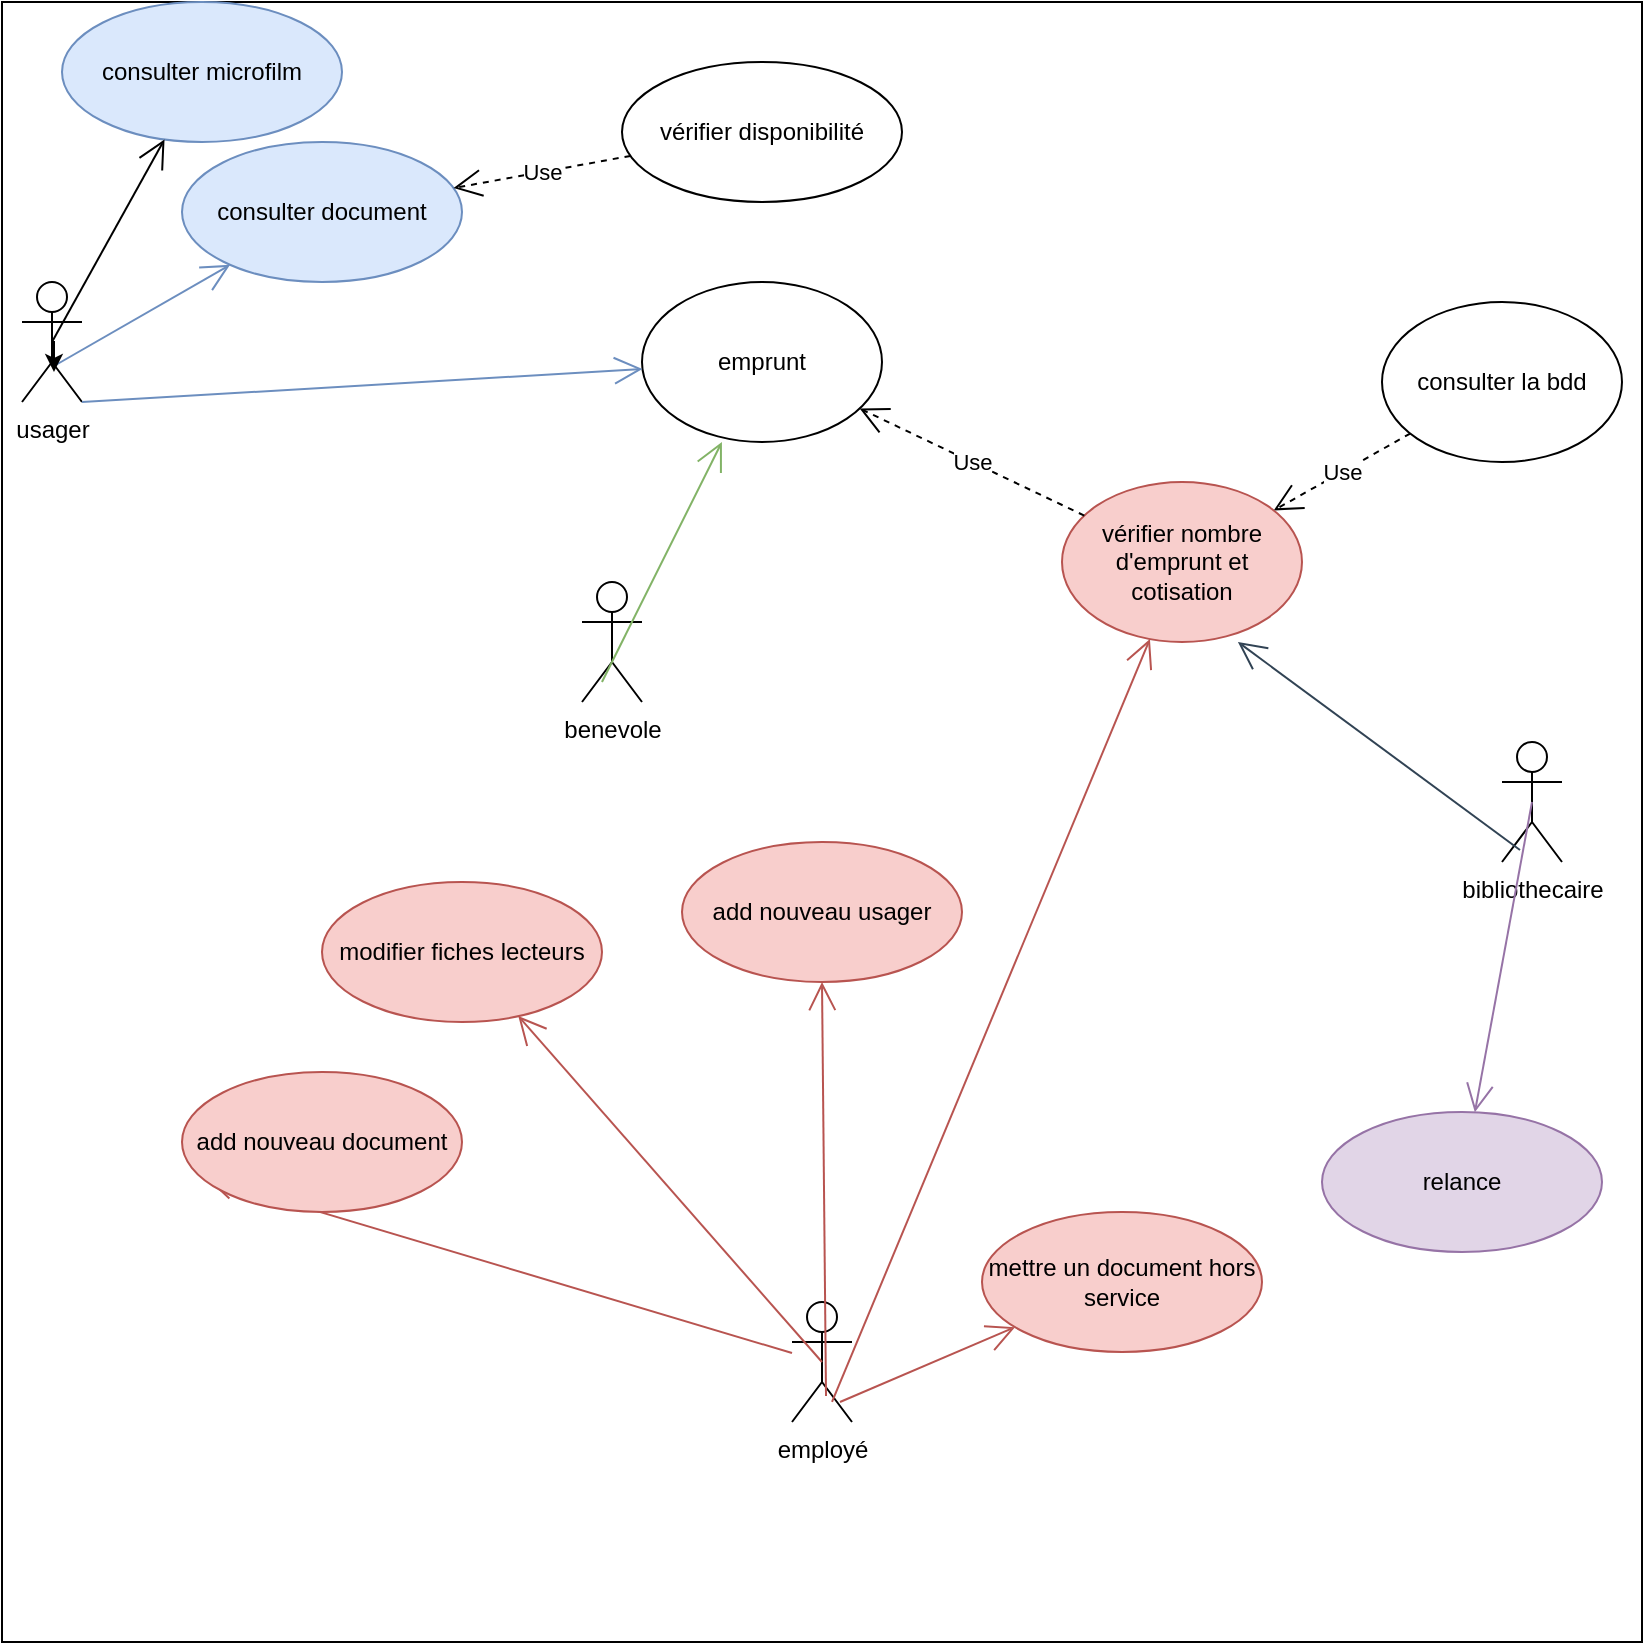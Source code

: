 <mxfile version="14.2.4" type="github">
  <diagram id="dutsK4isTf-zi3D74Xx_" name="Page-1">
    <mxGraphModel dx="1182" dy="1864" grid="1" gridSize="10" guides="1" tooltips="1" connect="1" arrows="1" fold="1" page="1" pageScale="1" pageWidth="850" pageHeight="1100" math="0" shadow="0">
      <root>
        <mxCell id="0" />
        <mxCell id="1" parent="0" />
        <mxCell id="kH1T388jV72Jrz55Pmgw-8" value="" style="whiteSpace=wrap;html=1;aspect=fixed;" vertex="1" parent="1">
          <mxGeometry x="160" y="-40" width="820" height="820" as="geometry" />
        </mxCell>
        <mxCell id="kH1T388jV72Jrz55Pmgw-1" value="usager" style="shape=umlActor;verticalLabelPosition=bottom;verticalAlign=top;html=1;" vertex="1" parent="1">
          <mxGeometry x="170" y="100" width="30" height="60" as="geometry" />
        </mxCell>
        <mxCell id="kH1T388jV72Jrz55Pmgw-4" value="employé" style="shape=umlActor;verticalLabelPosition=bottom;verticalAlign=top;html=1;" vertex="1" parent="1">
          <mxGeometry x="555" y="610" width="30" height="60" as="geometry" />
        </mxCell>
        <mxCell id="kH1T388jV72Jrz55Pmgw-5" value="benevole" style="shape=umlActor;verticalLabelPosition=bottom;verticalAlign=top;html=1;" vertex="1" parent="1">
          <mxGeometry x="450" y="250" width="30" height="60" as="geometry" />
        </mxCell>
        <mxCell id="kH1T388jV72Jrz55Pmgw-6" value="bibliothecaire" style="shape=umlActor;verticalLabelPosition=bottom;verticalAlign=top;html=1;" vertex="1" parent="1">
          <mxGeometry x="910" y="330" width="30" height="60" as="geometry" />
        </mxCell>
        <mxCell id="kH1T388jV72Jrz55Pmgw-7" value="emprunt" style="ellipse;whiteSpace=wrap;html=1;" vertex="1" parent="1">
          <mxGeometry x="480" y="100" width="120" height="80" as="geometry" />
        </mxCell>
        <mxCell id="kH1T388jV72Jrz55Pmgw-9" value="consulter la bdd" style="ellipse;whiteSpace=wrap;html=1;" vertex="1" parent="1">
          <mxGeometry x="850" y="110" width="120" height="80" as="geometry" />
        </mxCell>
        <mxCell id="kH1T388jV72Jrz55Pmgw-10" value="Use" style="endArrow=open;endSize=12;dashed=1;html=1;" edge="1" parent="1" source="kH1T388jV72Jrz55Pmgw-9" target="kH1T388jV72Jrz55Pmgw-11">
          <mxGeometry width="160" relative="1" as="geometry">
            <mxPoint x="340" y="330" as="sourcePoint" />
            <mxPoint x="500" y="330" as="targetPoint" />
          </mxGeometry>
        </mxCell>
        <mxCell id="kH1T388jV72Jrz55Pmgw-11" value="vérifier nombre d&#39;emprunt et cotisation" style="ellipse;whiteSpace=wrap;html=1;fillColor=#f8cecc;strokeColor=#b85450;" vertex="1" parent="1">
          <mxGeometry x="690" y="200" width="120" height="80" as="geometry" />
        </mxCell>
        <mxCell id="kH1T388jV72Jrz55Pmgw-12" value="Use" style="endArrow=open;endSize=12;dashed=1;html=1;" edge="1" parent="1" source="kH1T388jV72Jrz55Pmgw-11" target="kH1T388jV72Jrz55Pmgw-7">
          <mxGeometry width="160" relative="1" as="geometry">
            <mxPoint x="340" y="310" as="sourcePoint" />
            <mxPoint x="500" y="310" as="targetPoint" />
          </mxGeometry>
        </mxCell>
        <mxCell id="kH1T388jV72Jrz55Pmgw-13" value="" style="endArrow=open;endFill=1;endSize=12;html=1;exitX=1;exitY=1;exitDx=0;exitDy=0;exitPerimeter=0;fillColor=#dae8fc;strokeColor=#6c8ebf;" edge="1" parent="1" source="kH1T388jV72Jrz55Pmgw-1" target="kH1T388jV72Jrz55Pmgw-7">
          <mxGeometry width="160" relative="1" as="geometry">
            <mxPoint x="340" y="310" as="sourcePoint" />
            <mxPoint x="500" y="310" as="targetPoint" />
          </mxGeometry>
        </mxCell>
        <mxCell id="kH1T388jV72Jrz55Pmgw-14" value="" style="endArrow=open;endFill=1;endSize=12;html=1;exitX=0.667;exitY=0.833;exitDx=0;exitDy=0;exitPerimeter=0;fillColor=#f8cecc;strokeColor=#b85450;" edge="1" parent="1" source="kH1T388jV72Jrz55Pmgw-4" target="kH1T388jV72Jrz55Pmgw-11">
          <mxGeometry width="160" relative="1" as="geometry">
            <mxPoint x="340" y="310" as="sourcePoint" />
            <mxPoint x="500" y="310" as="targetPoint" />
          </mxGeometry>
        </mxCell>
        <mxCell id="kH1T388jV72Jrz55Pmgw-15" value="consulter document" style="ellipse;whiteSpace=wrap;html=1;fillColor=#dae8fc;strokeColor=#6c8ebf;" vertex="1" parent="1">
          <mxGeometry x="250" y="30" width="140" height="70" as="geometry" />
        </mxCell>
        <mxCell id="kH1T388jV72Jrz55Pmgw-16" value="" style="endArrow=open;endFill=1;endSize=12;html=1;exitX=0.533;exitY=0.7;exitDx=0;exitDy=0;exitPerimeter=0;fillColor=#dae8fc;strokeColor=#6c8ebf;" edge="1" parent="1" source="kH1T388jV72Jrz55Pmgw-1" target="kH1T388jV72Jrz55Pmgw-15">
          <mxGeometry width="160" relative="1" as="geometry">
            <mxPoint x="340" y="310" as="sourcePoint" />
            <mxPoint x="500" y="310" as="targetPoint" />
          </mxGeometry>
        </mxCell>
        <mxCell id="kH1T388jV72Jrz55Pmgw-17" value="" style="endArrow=open;endFill=1;endSize=12;html=1;exitX=0.333;exitY=0.833;exitDx=0;exitDy=0;exitPerimeter=0;entryX=0.333;entryY=1;entryDx=0;entryDy=0;entryPerimeter=0;fillColor=#d5e8d4;strokeColor=#82b366;" edge="1" parent="1" source="kH1T388jV72Jrz55Pmgw-5" target="kH1T388jV72Jrz55Pmgw-7">
          <mxGeometry width="160" relative="1" as="geometry">
            <mxPoint x="340" y="310" as="sourcePoint" />
            <mxPoint x="500" y="310" as="targetPoint" />
          </mxGeometry>
        </mxCell>
        <mxCell id="kH1T388jV72Jrz55Pmgw-18" value="relance" style="ellipse;whiteSpace=wrap;html=1;fillColor=#e1d5e7;strokeColor=#9673a6;" vertex="1" parent="1">
          <mxGeometry x="820" y="515" width="140" height="70" as="geometry" />
        </mxCell>
        <mxCell id="kH1T388jV72Jrz55Pmgw-19" value="" style="endArrow=open;endFill=1;endSize=12;html=1;entryX=0.086;entryY=0.757;entryDx=0;entryDy=0;entryPerimeter=0;fillColor=#f8cecc;strokeColor=#b85450;" edge="1" parent="1" source="kH1T388jV72Jrz55Pmgw-4" target="kH1T388jV72Jrz55Pmgw-21">
          <mxGeometry width="160" relative="1" as="geometry">
            <mxPoint x="340" y="310" as="sourcePoint" />
            <mxPoint x="500" y="310" as="targetPoint" />
          </mxGeometry>
        </mxCell>
        <mxCell id="kH1T388jV72Jrz55Pmgw-20" value="" style="endArrow=open;endFill=1;endSize=12;html=1;exitX=0.5;exitY=0.5;exitDx=0;exitDy=0;exitPerimeter=0;fillColor=#e1d5e7;strokeColor=#9673a6;" edge="1" parent="1" source="kH1T388jV72Jrz55Pmgw-6" target="kH1T388jV72Jrz55Pmgw-18">
          <mxGeometry width="160" relative="1" as="geometry">
            <mxPoint x="340" y="310" as="sourcePoint" />
            <mxPoint x="500" y="310" as="targetPoint" />
          </mxGeometry>
        </mxCell>
        <mxCell id="kH1T388jV72Jrz55Pmgw-21" value="add nouveau document" style="ellipse;whiteSpace=wrap;html=1;fillColor=#f8cecc;strokeColor=#b85450;" vertex="1" parent="1">
          <mxGeometry x="250" y="495" width="140" height="70" as="geometry" />
        </mxCell>
        <mxCell id="kH1T388jV72Jrz55Pmgw-22" value="add nouveau usager" style="ellipse;whiteSpace=wrap;html=1;fillColor=#f8cecc;strokeColor=#b85450;" vertex="1" parent="1">
          <mxGeometry x="500" y="380" width="140" height="70" as="geometry" />
        </mxCell>
        <mxCell id="kH1T388jV72Jrz55Pmgw-23" value="" style="endArrow=open;endFill=1;endSize=12;html=1;entryX=0.5;entryY=1;entryDx=0;entryDy=0;exitX=0.567;exitY=0.783;exitDx=0;exitDy=0;exitPerimeter=0;fillColor=#f8cecc;strokeColor=#b85450;" edge="1" parent="1" source="kH1T388jV72Jrz55Pmgw-4" target="kH1T388jV72Jrz55Pmgw-22">
          <mxGeometry width="160" relative="1" as="geometry">
            <mxPoint x="340" y="310" as="sourcePoint" />
            <mxPoint x="500" y="310" as="targetPoint" />
          </mxGeometry>
        </mxCell>
        <mxCell id="kH1T388jV72Jrz55Pmgw-24" value="modifier fiches lecteurs" style="ellipse;whiteSpace=wrap;html=1;fillColor=#f8cecc;strokeColor=#b85450;" vertex="1" parent="1">
          <mxGeometry x="320" y="400" width="140" height="70" as="geometry" />
        </mxCell>
        <mxCell id="kH1T388jV72Jrz55Pmgw-25" value="" style="endArrow=open;endFill=1;endSize=12;html=1;exitX=0.5;exitY=0.5;exitDx=0;exitDy=0;exitPerimeter=0;fillColor=#f8cecc;strokeColor=#b85450;" edge="1" parent="1" source="kH1T388jV72Jrz55Pmgw-4" target="kH1T388jV72Jrz55Pmgw-24">
          <mxGeometry width="160" relative="1" as="geometry">
            <mxPoint x="340" y="310" as="sourcePoint" />
            <mxPoint x="500" y="310" as="targetPoint" />
          </mxGeometry>
        </mxCell>
        <mxCell id="kH1T388jV72Jrz55Pmgw-26" value="mettre un document hors service" style="ellipse;whiteSpace=wrap;html=1;fillColor=#f8cecc;strokeColor=#b85450;" vertex="1" parent="1">
          <mxGeometry x="650" y="565" width="140" height="70" as="geometry" />
        </mxCell>
        <mxCell id="kH1T388jV72Jrz55Pmgw-27" value="" style="endArrow=open;endFill=1;endSize=12;html=1;exitX=0.8;exitY=0.833;exitDx=0;exitDy=0;exitPerimeter=0;fillColor=#f8cecc;strokeColor=#b85450;" edge="1" parent="1" source="kH1T388jV72Jrz55Pmgw-4" target="kH1T388jV72Jrz55Pmgw-26">
          <mxGeometry width="160" relative="1" as="geometry">
            <mxPoint x="340" y="310" as="sourcePoint" />
            <mxPoint x="500" y="310" as="targetPoint" />
          </mxGeometry>
        </mxCell>
        <mxCell id="kH1T388jV72Jrz55Pmgw-28" value="Use" style="endArrow=open;endSize=12;dashed=1;html=1;" edge="1" parent="1" source="kH1T388jV72Jrz55Pmgw-29" target="kH1T388jV72Jrz55Pmgw-15">
          <mxGeometry width="160" relative="1" as="geometry">
            <mxPoint x="340" y="210" as="sourcePoint" />
            <mxPoint x="500" y="210" as="targetPoint" />
          </mxGeometry>
        </mxCell>
        <mxCell id="kH1T388jV72Jrz55Pmgw-29" value="vérifier disponibilité" style="ellipse;whiteSpace=wrap;html=1;" vertex="1" parent="1">
          <mxGeometry x="470" y="-10" width="140" height="70" as="geometry" />
        </mxCell>
        <mxCell id="kH1T388jV72Jrz55Pmgw-30" value="consulter microfilm" style="ellipse;whiteSpace=wrap;html=1;fillColor=#dae8fc;strokeColor=#6c8ebf;" vertex="1" parent="1">
          <mxGeometry x="190" y="-40" width="140" height="70" as="geometry" />
        </mxCell>
        <mxCell id="kH1T388jV72Jrz55Pmgw-31" value="" style="endArrow=open;endFill=1;endSize=12;html=1;exitX=0.5;exitY=0.5;exitDx=0;exitDy=0;exitPerimeter=0;" edge="1" parent="1" source="kH1T388jV72Jrz55Pmgw-1" target="kH1T388jV72Jrz55Pmgw-30">
          <mxGeometry width="160" relative="1" as="geometry">
            <mxPoint x="340" y="310" as="sourcePoint" />
            <mxPoint x="500" y="310" as="targetPoint" />
          </mxGeometry>
        </mxCell>
        <mxCell id="kH1T388jV72Jrz55Pmgw-32" style="edgeStyle=orthogonalEdgeStyle;rounded=0;orthogonalLoop=1;jettySize=auto;html=1;exitX=0.5;exitY=0.5;exitDx=0;exitDy=0;exitPerimeter=0;entryX=0.533;entryY=0.75;entryDx=0;entryDy=0;entryPerimeter=0;" edge="1" parent="1" source="kH1T388jV72Jrz55Pmgw-1" target="kH1T388jV72Jrz55Pmgw-1">
          <mxGeometry relative="1" as="geometry" />
        </mxCell>
        <mxCell id="kH1T388jV72Jrz55Pmgw-33" value="" style="endArrow=open;endFill=1;endSize=12;html=1;fillColor=#647687;strokeColor=#314354;exitX=0.3;exitY=0.9;exitDx=0;exitDy=0;exitPerimeter=0;entryX=0.733;entryY=1;entryDx=0;entryDy=0;entryPerimeter=0;" edge="1" parent="1" source="kH1T388jV72Jrz55Pmgw-6" target="kH1T388jV72Jrz55Pmgw-11">
          <mxGeometry width="160" relative="1" as="geometry">
            <mxPoint x="340" y="310" as="sourcePoint" />
            <mxPoint x="500" y="310" as="targetPoint" />
            <Array as="points" />
          </mxGeometry>
        </mxCell>
      </root>
    </mxGraphModel>
  </diagram>
</mxfile>
